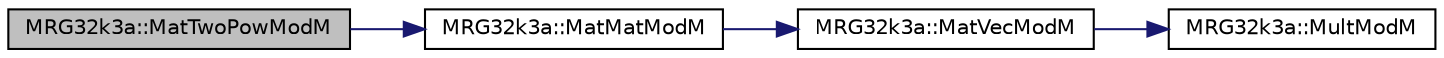 digraph "MRG32k3a::MatTwoPowModM"
{
 // LATEX_PDF_SIZE
  edge [fontname="Helvetica",fontsize="10",labelfontname="Helvetica",labelfontsize="10"];
  node [fontname="Helvetica",fontsize="10",shape=record];
  rankdir="LR";
  Node1 [label="MRG32k3a::MatTwoPowModM",height=0.2,width=0.4,color="black", fillcolor="grey75", style="filled", fontcolor="black",tooltip="Compute the matrix B = (A^(2^e) Mod m); works also if A = B."];
  Node1 -> Node2 [color="midnightblue",fontsize="10",style="solid",fontname="Helvetica"];
  Node2 [label="MRG32k3a::MatMatModM",height=0.2,width=0.4,color="black", fillcolor="white", style="filled",URL="$namespace_m_r_g32k3a.html#a2d23edfc3f573f50a93af3e7bbd3aebb",tooltip="Compute the matrix C = A*B MOD m."];
  Node2 -> Node3 [color="midnightblue",fontsize="10",style="solid",fontname="Helvetica"];
  Node3 [label="MRG32k3a::MatVecModM",height=0.2,width=0.4,color="black", fillcolor="white", style="filled",URL="$namespace_m_r_g32k3a.html#af13ae870b17f99238843c3d4de4952ba",tooltip="Compute the vector v = A*s MOD m."];
  Node3 -> Node4 [color="midnightblue",fontsize="10",style="solid",fontname="Helvetica"];
  Node4 [label="MRG32k3a::MultModM",height=0.2,width=0.4,color="black", fillcolor="white", style="filled",URL="$namespace_m_r_g32k3a.html#ae730d321feb44f8edbceb8d593c0c6d9",tooltip="Return (a*s + c) MOD m; a, s, c and m must be < 2^35."];
}
